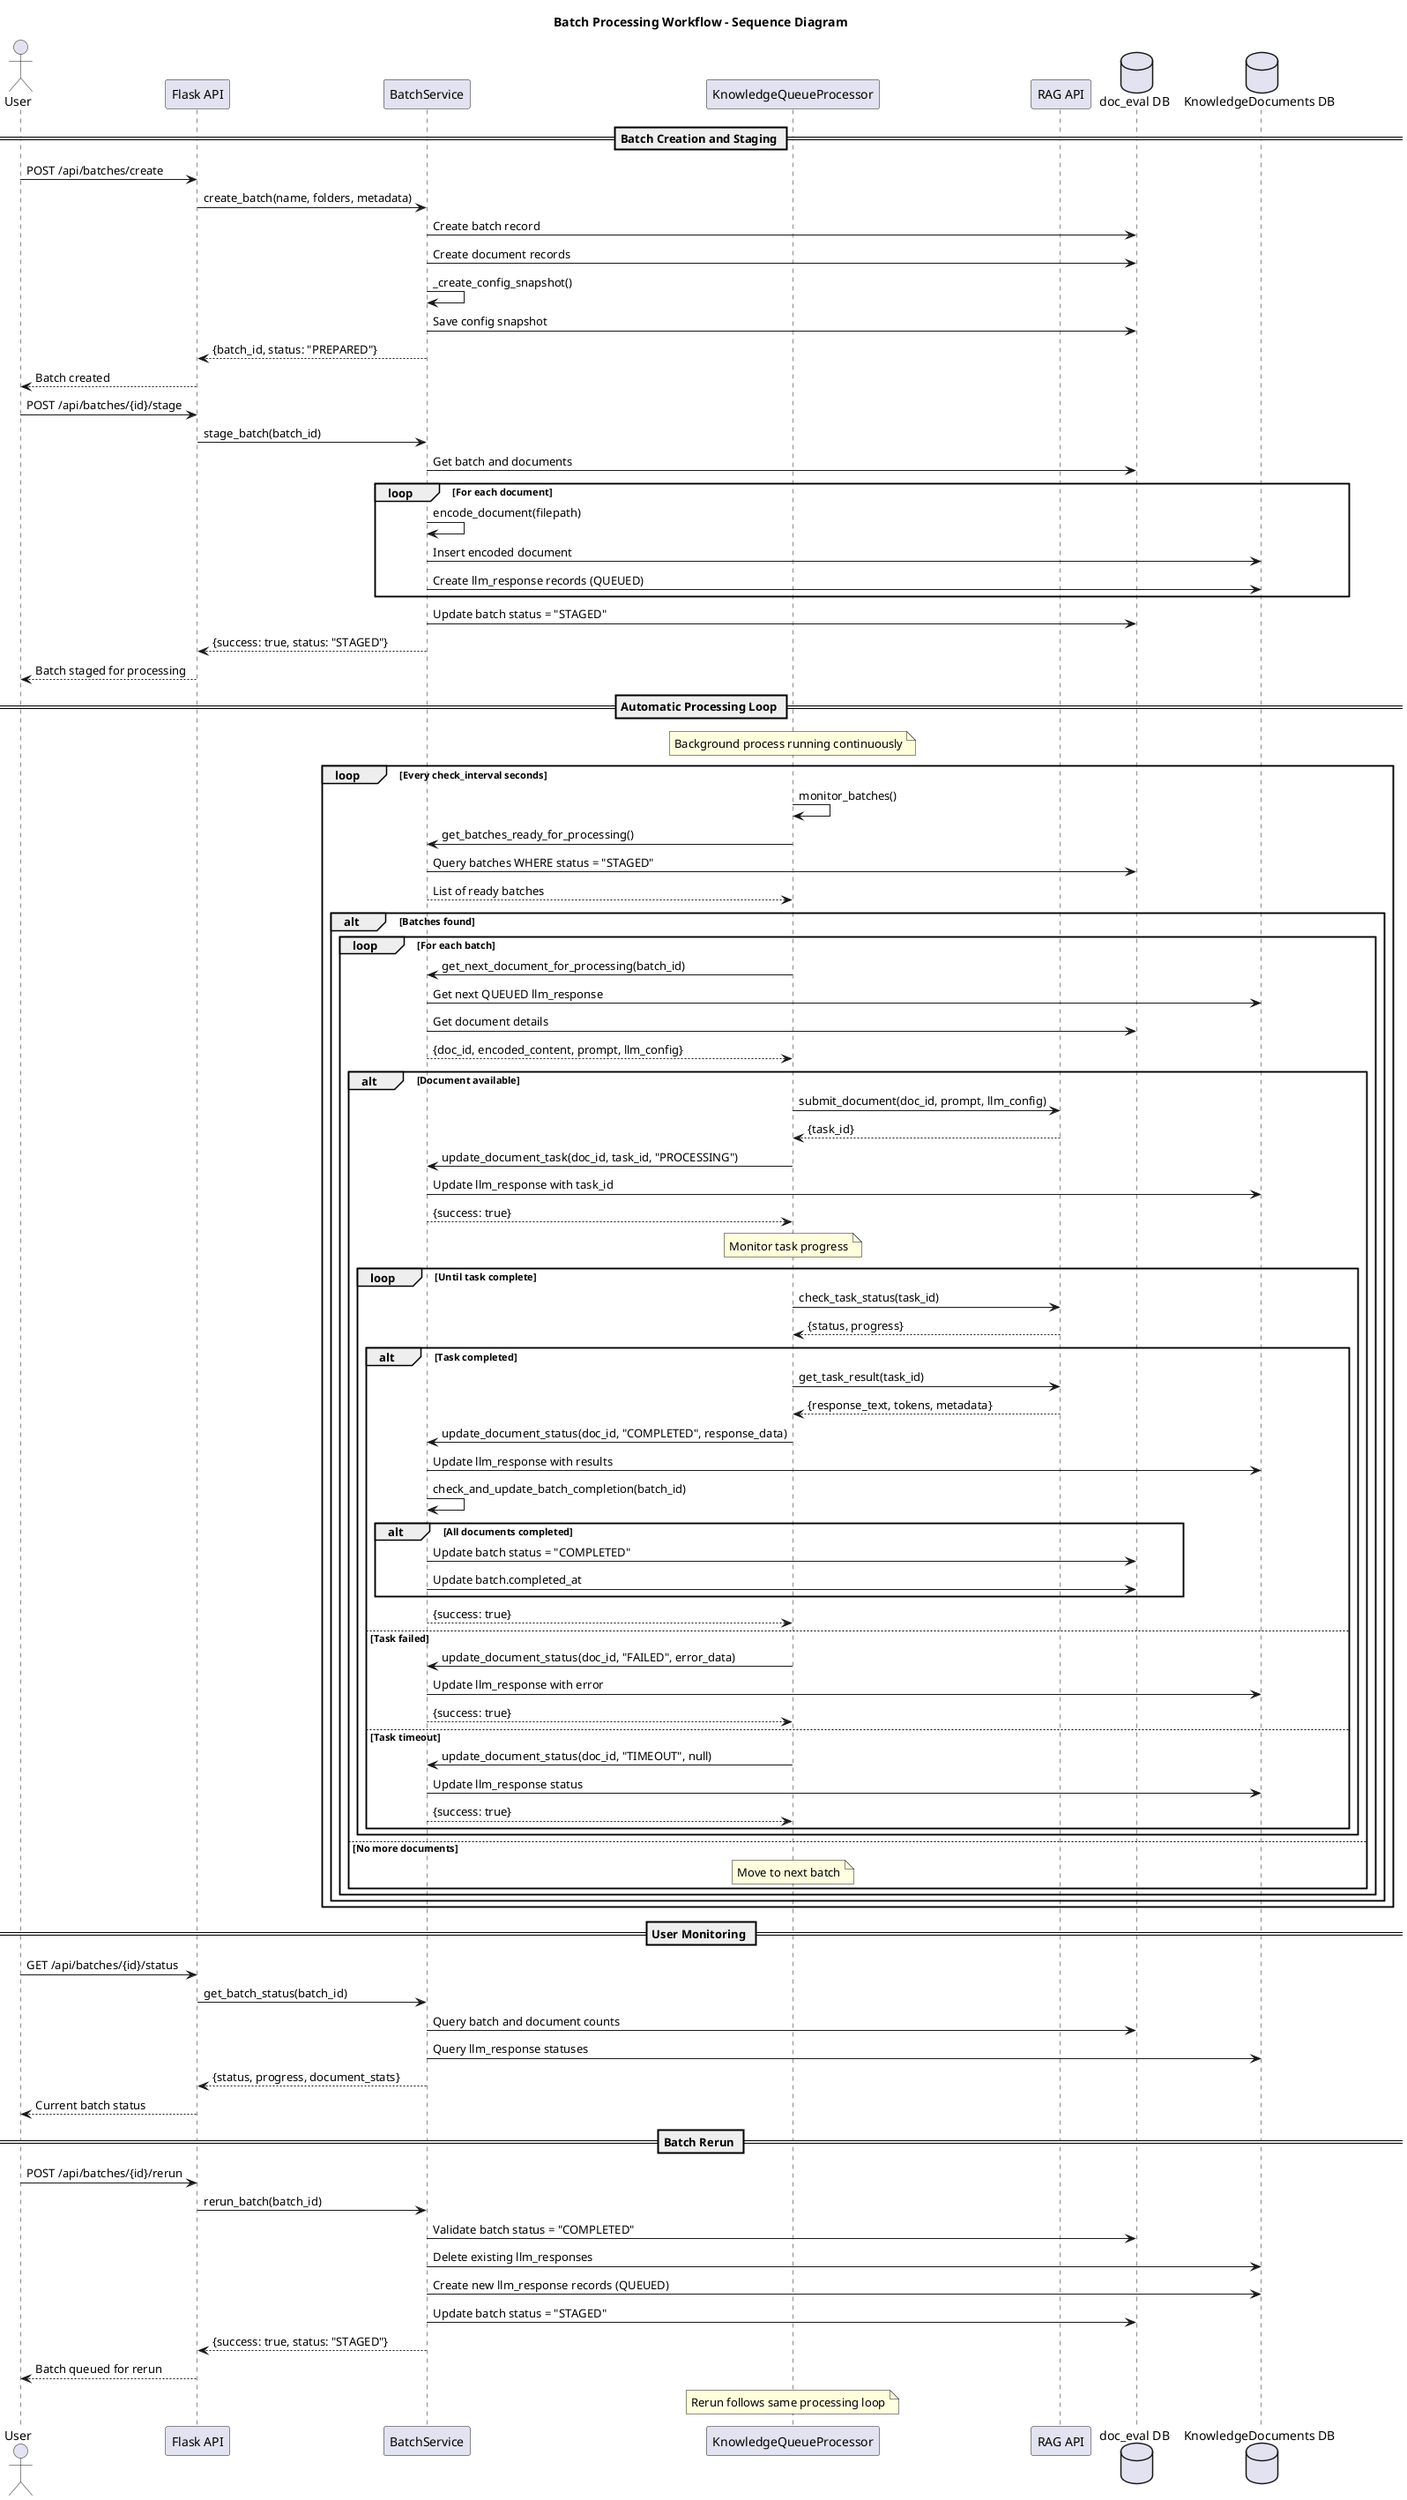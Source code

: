 @startuml BatchProcessing_Sequence

title Batch Processing Workflow - Sequence Diagram

actor User
participant "Flask API" as API
participant "BatchService" as BS
participant "KnowledgeQueueProcessor" as KQP
participant "RAG API" as RAG
database "doc_eval DB" as DB
database "KnowledgeDocuments DB" as KDB

== Batch Creation and Staging ==

User -> API: POST /api/batches/create
API -> BS: create_batch(name, folders, metadata)
BS -> DB: Create batch record
BS -> DB: Create document records
BS -> BS: _create_config_snapshot()
BS -> DB: Save config snapshot
BS --> API: {batch_id, status: "PREPARED"}
API --> User: Batch created

User -> API: POST /api/batches/{id}/stage
API -> BS: stage_batch(batch_id)
BS -> DB: Get batch and documents
loop For each document
    BS -> BS: encode_document(filepath)
    BS -> KDB: Insert encoded document
    BS -> KDB: Create llm_response records (QUEUED)
end
BS -> DB: Update batch status = "STAGED"
BS --> API: {success: true, status: "STAGED"}
API --> User: Batch staged for processing

== Automatic Processing Loop ==

note over KQP: Background process running continuously

loop Every check_interval seconds
    KQP -> KQP: monitor_batches()
    KQP -> BS: get_batches_ready_for_processing()
    BS -> DB: Query batches WHERE status = "STAGED"
    BS --> KQP: List of ready batches
    
    alt Batches found
        loop For each batch
            KQP -> BS: get_next_document_for_processing(batch_id)
            BS -> KDB: Get next QUEUED llm_response
            BS -> DB: Get document details
            BS --> KQP: {doc_id, encoded_content, prompt, llm_config}
            
            alt Document available
                KQP -> RAG: submit_document(doc_id, prompt, llm_config)
                RAG --> KQP: {task_id}
                
                KQP -> BS: update_document_task(doc_id, task_id, "PROCESSING")
                BS -> KDB: Update llm_response with task_id
                BS --> KQP: {success: true}
                
                note over KQP: Monitor task progress
                
                loop Until task complete
                    KQP -> RAG: check_task_status(task_id)
                    RAG --> KQP: {status, progress}
                    
                    alt Task completed
                        KQP -> RAG: get_task_result(task_id)
                        RAG --> KQP: {response_text, tokens, metadata}
                        
                        KQP -> BS: update_document_status(doc_id, "COMPLETED", response_data)
                        BS -> KDB: Update llm_response with results
                        BS -> BS: check_and_update_batch_completion(batch_id)
                        
                        alt All documents completed
                            BS -> DB: Update batch status = "COMPLETED"
                            BS -> DB: Update batch.completed_at
                        end
                        
                        BS --> KQP: {success: true}
                    else Task failed
                        KQP -> BS: update_document_status(doc_id, "FAILED", error_data)
                        BS -> KDB: Update llm_response with error
                        BS --> KQP: {success: true}
                    else Task timeout
                        KQP -> BS: update_document_status(doc_id, "TIMEOUT", null)
                        BS -> KDB: Update llm_response status
                        BS --> KQP: {success: true}
                    end
                end
            else No more documents
                note over KQP: Move to next batch
            end
        end
    end
end

== User Monitoring ==

User -> API: GET /api/batches/{id}/status
API -> BS: get_batch_status(batch_id)
BS -> DB: Query batch and document counts
BS -> KDB: Query llm_response statuses
BS --> API: {status, progress, document_stats}
API --> User: Current batch status

== Batch Rerun ==

User -> API: POST /api/batches/{id}/rerun
API -> BS: rerun_batch(batch_id)
BS -> DB: Validate batch status = "COMPLETED"
BS -> KDB: Delete existing llm_responses
BS -> KDB: Create new llm_response records (QUEUED)
BS -> DB: Update batch status = "STAGED"
BS --> API: {success: true, status: "STAGED"}
API --> User: Batch queued for rerun

note over KQP: Rerun follows same processing loop

@enduml